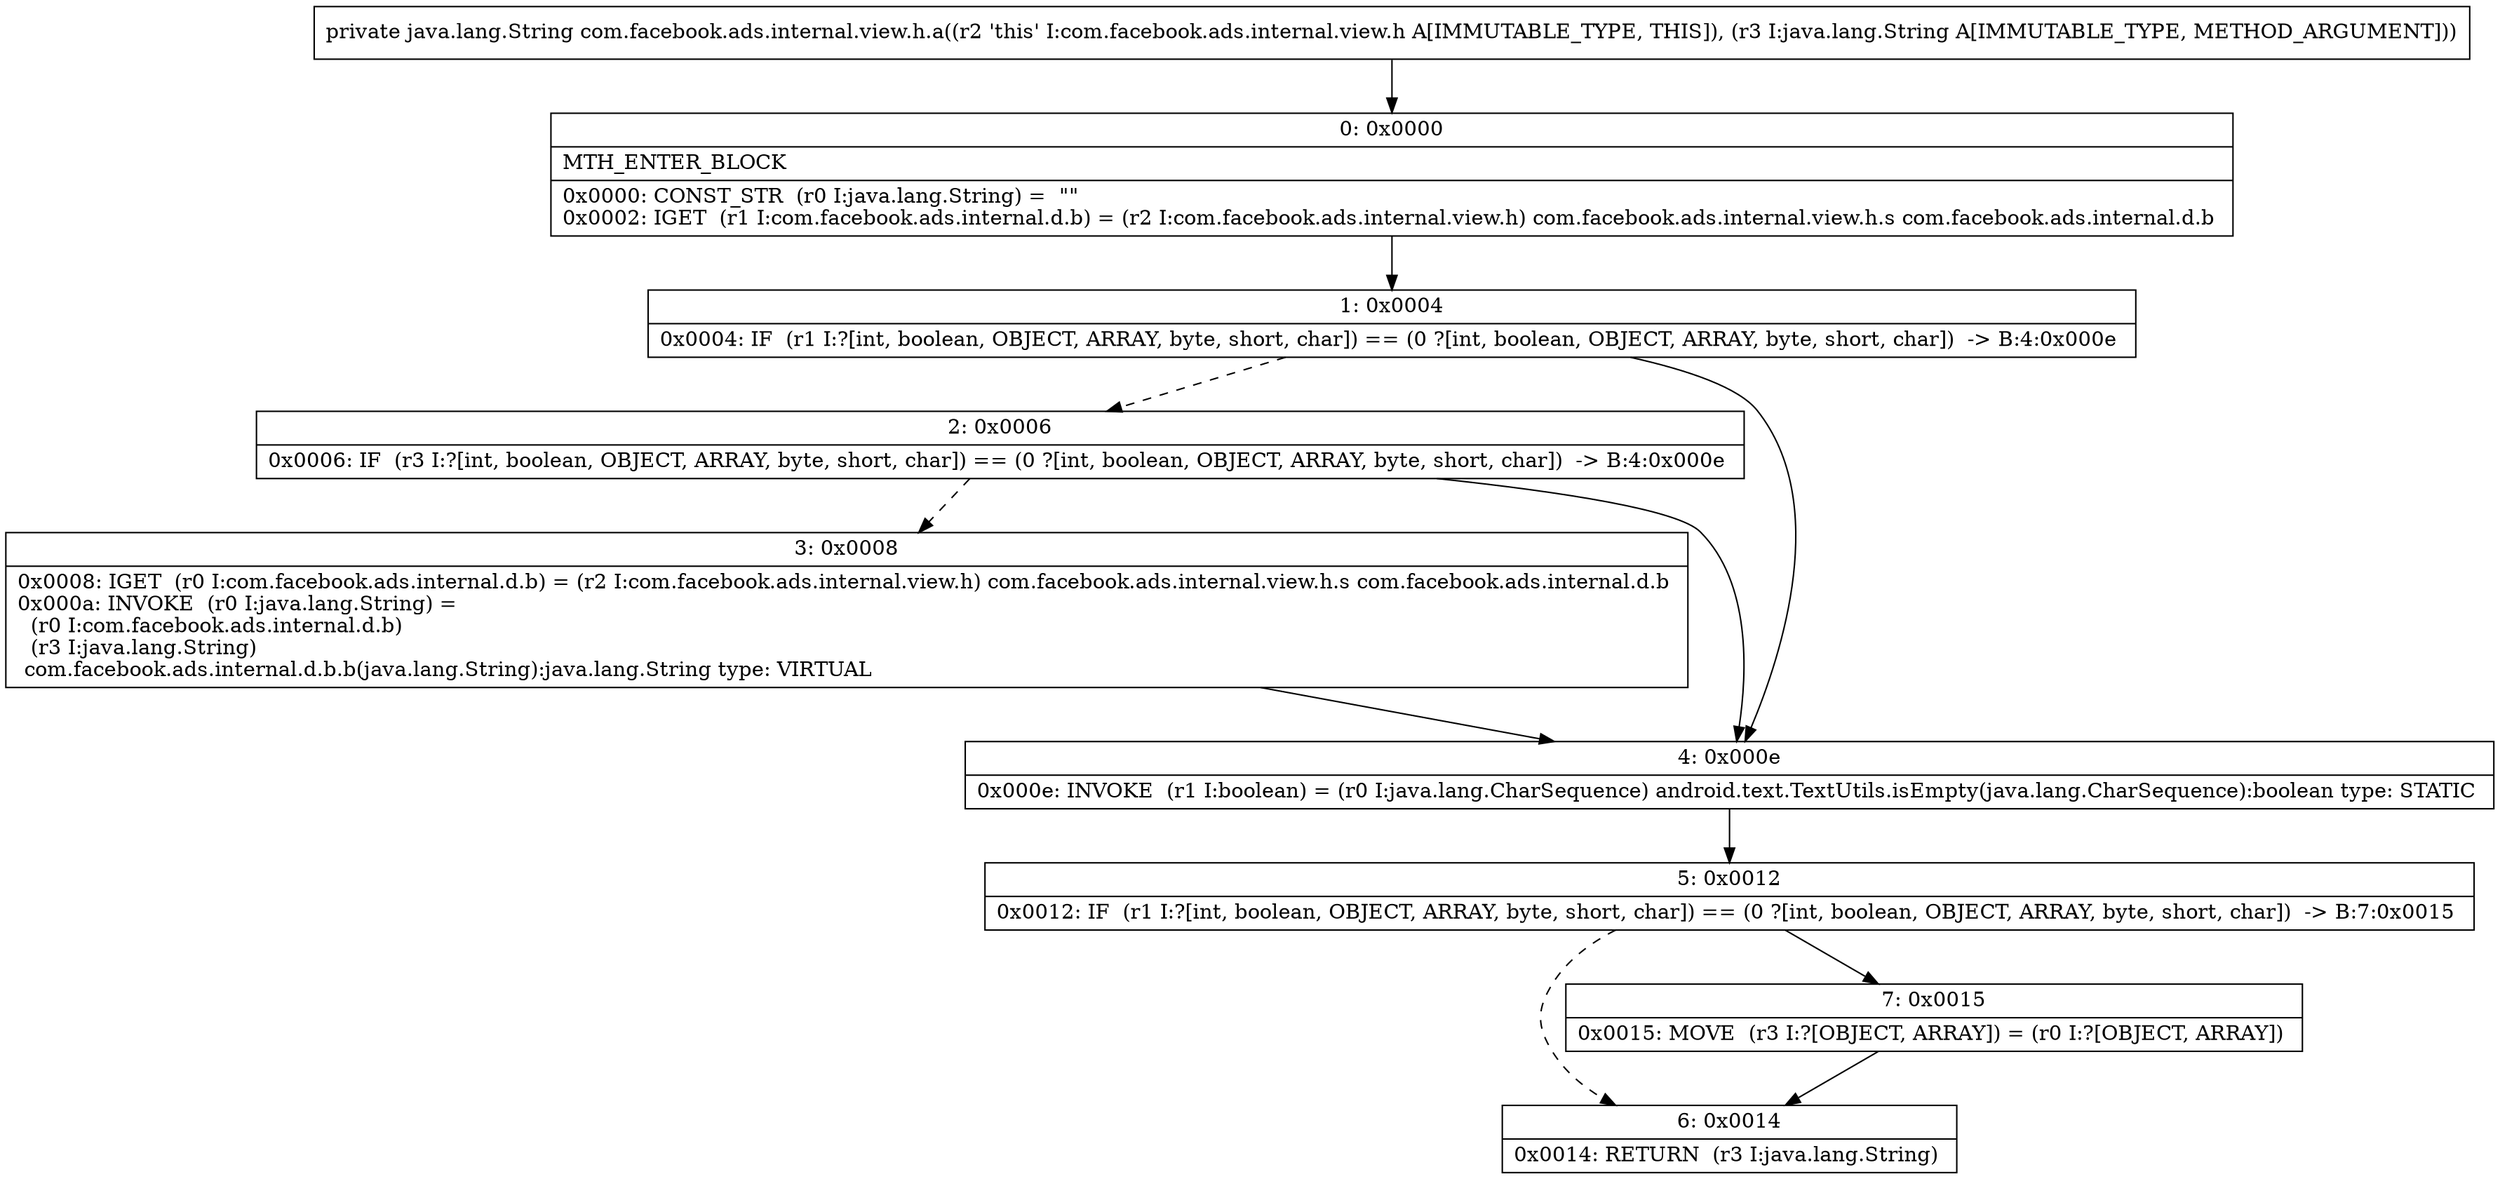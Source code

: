 digraph "CFG forcom.facebook.ads.internal.view.h.a(Ljava\/lang\/String;)Ljava\/lang\/String;" {
Node_0 [shape=record,label="{0\:\ 0x0000|MTH_ENTER_BLOCK\l|0x0000: CONST_STR  (r0 I:java.lang.String) =  \"\" \l0x0002: IGET  (r1 I:com.facebook.ads.internal.d.b) = (r2 I:com.facebook.ads.internal.view.h) com.facebook.ads.internal.view.h.s com.facebook.ads.internal.d.b \l}"];
Node_1 [shape=record,label="{1\:\ 0x0004|0x0004: IF  (r1 I:?[int, boolean, OBJECT, ARRAY, byte, short, char]) == (0 ?[int, boolean, OBJECT, ARRAY, byte, short, char])  \-\> B:4:0x000e \l}"];
Node_2 [shape=record,label="{2\:\ 0x0006|0x0006: IF  (r3 I:?[int, boolean, OBJECT, ARRAY, byte, short, char]) == (0 ?[int, boolean, OBJECT, ARRAY, byte, short, char])  \-\> B:4:0x000e \l}"];
Node_3 [shape=record,label="{3\:\ 0x0008|0x0008: IGET  (r0 I:com.facebook.ads.internal.d.b) = (r2 I:com.facebook.ads.internal.view.h) com.facebook.ads.internal.view.h.s com.facebook.ads.internal.d.b \l0x000a: INVOKE  (r0 I:java.lang.String) = \l  (r0 I:com.facebook.ads.internal.d.b)\l  (r3 I:java.lang.String)\l com.facebook.ads.internal.d.b.b(java.lang.String):java.lang.String type: VIRTUAL \l}"];
Node_4 [shape=record,label="{4\:\ 0x000e|0x000e: INVOKE  (r1 I:boolean) = (r0 I:java.lang.CharSequence) android.text.TextUtils.isEmpty(java.lang.CharSequence):boolean type: STATIC \l}"];
Node_5 [shape=record,label="{5\:\ 0x0012|0x0012: IF  (r1 I:?[int, boolean, OBJECT, ARRAY, byte, short, char]) == (0 ?[int, boolean, OBJECT, ARRAY, byte, short, char])  \-\> B:7:0x0015 \l}"];
Node_6 [shape=record,label="{6\:\ 0x0014|0x0014: RETURN  (r3 I:java.lang.String) \l}"];
Node_7 [shape=record,label="{7\:\ 0x0015|0x0015: MOVE  (r3 I:?[OBJECT, ARRAY]) = (r0 I:?[OBJECT, ARRAY]) \l}"];
MethodNode[shape=record,label="{private java.lang.String com.facebook.ads.internal.view.h.a((r2 'this' I:com.facebook.ads.internal.view.h A[IMMUTABLE_TYPE, THIS]), (r3 I:java.lang.String A[IMMUTABLE_TYPE, METHOD_ARGUMENT])) }"];
MethodNode -> Node_0;
Node_0 -> Node_1;
Node_1 -> Node_2[style=dashed];
Node_1 -> Node_4;
Node_2 -> Node_3[style=dashed];
Node_2 -> Node_4;
Node_3 -> Node_4;
Node_4 -> Node_5;
Node_5 -> Node_6[style=dashed];
Node_5 -> Node_7;
Node_7 -> Node_6;
}

